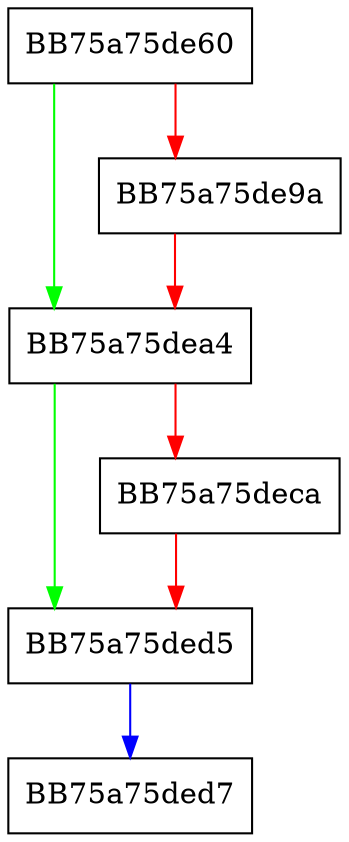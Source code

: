 digraph _Call_immediate {
  node [shape="box"];
  graph [splines=ortho];
  BB75a75de60 -> BB75a75dea4 [color="green"];
  BB75a75de60 -> BB75a75de9a [color="red"];
  BB75a75de9a -> BB75a75dea4 [color="red"];
  BB75a75dea4 -> BB75a75ded5 [color="green"];
  BB75a75dea4 -> BB75a75deca [color="red"];
  BB75a75deca -> BB75a75ded5 [color="red"];
  BB75a75ded5 -> BB75a75ded7 [color="blue"];
}